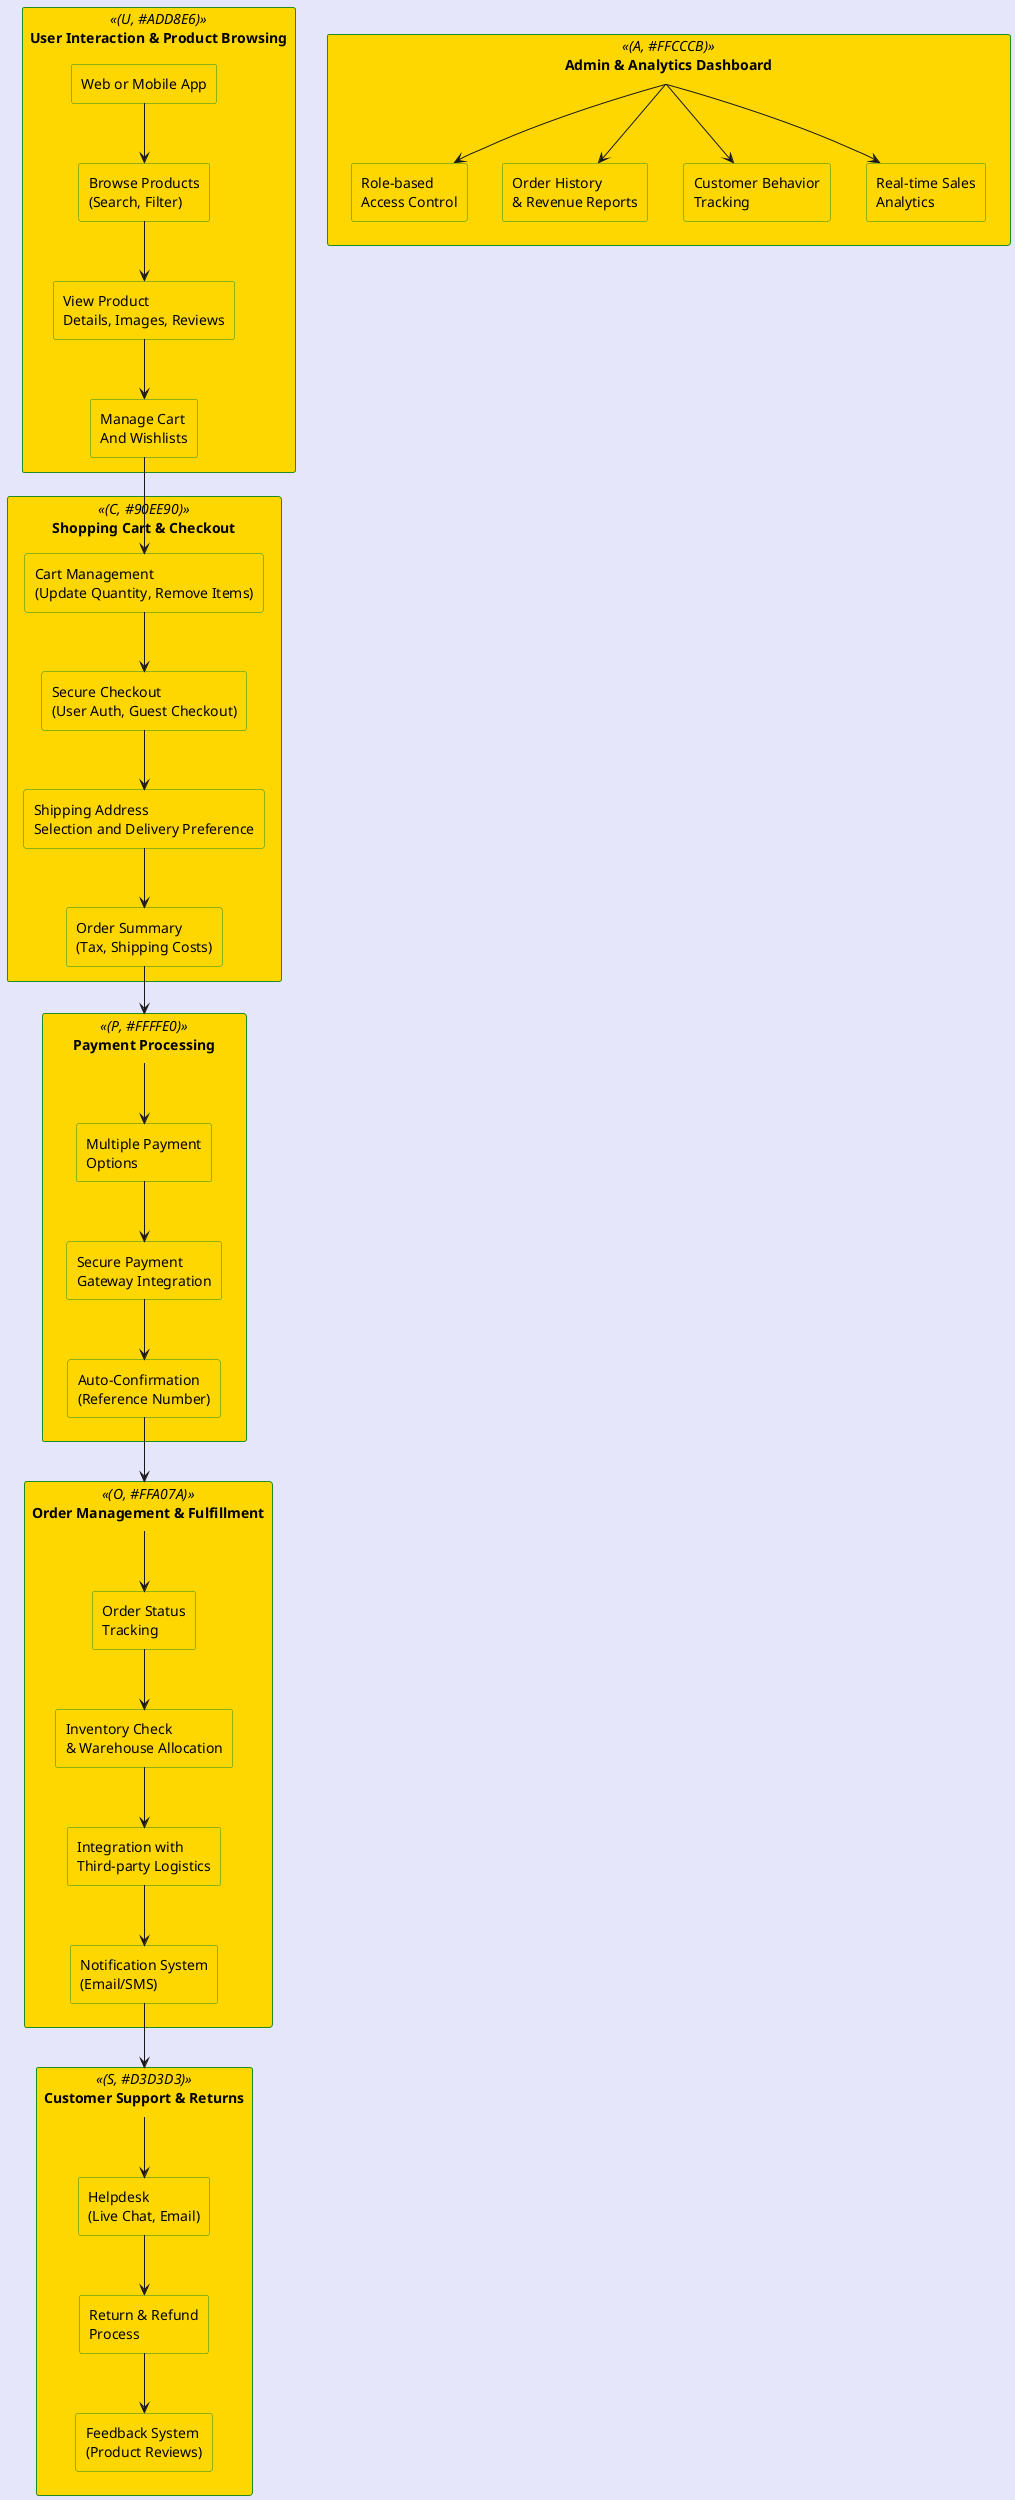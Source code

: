 @startuml ECommerceOrderProcessingSystem

!define LIGHT_BLUE #ADD8E6
!define LIGHT_GREEN #90EE90
!define LIGHT_YELLOW #FFFFE0
!define LIGHT_ORANGE #FFA07A
!define LIGHT_GREY #D3D3D3
!define LIGHT_RED #FFCCCB
!define BACKGROUND_COLOR #E6E6FA
!define ARROW_COLOR #228B22
!define BOX_COLOR #FFD700

skinparam backgroundColor BACKGROUND_COLOR
skinparam rectangle {
    BackgroundColor BOX_COLOR
    BorderColor ARROW_COLOR
}

rectangle "User Interaction & Product Browsing" as UIPB << (U, LIGHT_BLUE) >> {
    rectangle "Web or Mobile App" as App
    rectangle "Browse Products\n(Search, Filter)" as Browse
    rectangle "View Product\nDetails, Images, Reviews" as View
    rectangle "Manage Cart\nAnd Wishlists" as Cart
}

rectangle "Shopping Cart & Checkout" as SCC << (C, LIGHT_GREEN) >> {
    rectangle "Cart Management\n(Update Quantity, Remove Items)" as CartMgmt
    rectangle "Secure Checkout\n(User Auth, Guest Checkout)" as Checkout
    rectangle "Shipping Address\nSelection and Delivery Preference" as Shipping
    rectangle "Order Summary\n(Tax, Shipping Costs)" as OrderSummary
}

rectangle "Payment Processing" as PP << (P, LIGHT_YELLOW) >> {
    rectangle "Multiple Payment\nOptions" as PaymentOptions
    rectangle "Secure Payment\nGateway Integration" as PaymentGateway
    rectangle "Auto-Confirmation\n(Reference Number)" as Confirmation
}

rectangle "Order Management & Fulfillment" as OMF << (O, LIGHT_ORANGE) >> {
    rectangle "Order Status\nTracking" as OrderStatus
    rectangle "Inventory Check\n& Warehouse Allocation" as InventoryCheck
    rectangle "Integration with\nThird-party Logistics" as Logistics
    rectangle "Notification System\n(Email/SMS)" as Notification
}

rectangle "Customer Support & Returns" as CSR << (S, LIGHT_GREY) >> {
    rectangle "Helpdesk\n(Live Chat, Email)" as Helpdesk
    rectangle "Return & Refund\nProcess" as Returns
    rectangle "Feedback System\n(Product Reviews)" as Feedback
}

rectangle "Admin & Analytics Dashboard" as AAD << (A, LIGHT_RED) >> {
    rectangle "Real-time Sales\nAnalytics" as SalesAnalytics
    rectangle "Customer Behavior\nTracking" as BehaviorTracking
    rectangle "Order History\n& Revenue Reports" as OrderHistory
    rectangle "Role-based\nAccess Control" as RoleAccess
}

' Data Flow Arrows
App --> Browse
Browse --> View
View --> Cart
Cart --> CartMgmt
CartMgmt --> Checkout
Checkout --> Shipping
Shipping --> OrderSummary
OrderSummary --> PP
PP --> PaymentOptions
PaymentOptions --> PaymentGateway
PaymentGateway --> Confirmation
Confirmation --> OMF
OMF --> OrderStatus
OrderStatus --> InventoryCheck
InventoryCheck --> Logistics
Logistics --> Notification
Notification --> CSR
CSR --> Helpdesk
Helpdesk --> Returns
Returns --> Feedback
AAD --> SalesAnalytics
AAD --> BehaviorTracking
AAD --> OrderHistory
AAD --> RoleAccess

@enduml